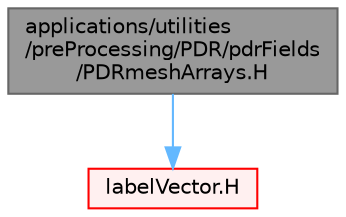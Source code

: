 digraph "applications/utilities/preProcessing/PDR/pdrFields/PDRmeshArrays.H"
{
 // LATEX_PDF_SIZE
  bgcolor="transparent";
  edge [fontname=Helvetica,fontsize=10,labelfontname=Helvetica,labelfontsize=10];
  node [fontname=Helvetica,fontsize=10,shape=box,height=0.2,width=0.4];
  Node1 [id="Node000001",label="applications/utilities\l/preProcessing/PDR/pdrFields\l/PDRmeshArrays.H",height=0.2,width=0.4,color="gray40", fillcolor="grey60", style="filled", fontcolor="black",tooltip=" "];
  Node1 -> Node2 [id="edge1_Node000001_Node000002",color="steelblue1",style="solid",tooltip=" "];
  Node2 [id="Node000002",label="labelVector.H",height=0.2,width=0.4,color="red", fillcolor="#FFF0F0", style="filled",URL="$labelVector_8H.html",tooltip=" "];
}
